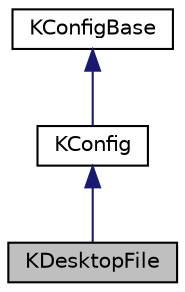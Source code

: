 digraph "KDesktopFile"
{
  edge [fontname="Helvetica",fontsize="10",labelfontname="Helvetica",labelfontsize="10"];
  node [fontname="Helvetica",fontsize="10",shape=record];
  Node0 [label="KDesktopFile",height=0.2,width=0.4,color="black", fillcolor="grey75", style="filled", fontcolor="black"];
  Node1 -> Node0 [dir="back",color="midnightblue",fontsize="10",style="solid",fontname="Helvetica"];
  Node1 [label="KConfig",height=0.2,width=0.4,color="black", fillcolor="white", style="filled",URL="$classKConfig.html",tooltip="The central class of the KDE configuration data system. "];
  Node2 -> Node1 [dir="back",color="midnightblue",fontsize="10",style="solid",fontname="Helvetica"];
  Node2 [label="KConfigBase",height=0.2,width=0.4,color="black", fillcolor="white", style="filled",URL="$classKConfigBase.html",tooltip="Interface to interact with configuration. "];
}
